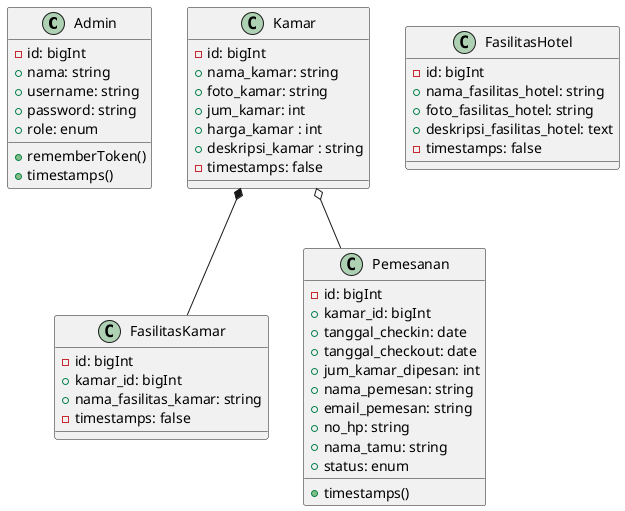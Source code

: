 @startuml DiagramClassHotel

class Admin {
    -id: bigInt
    +nama: string
    +username: string
    +password: string
    +role: enum
    +rememberToken()
    +timestamps()
}

class Kamar{
    -id: bigInt
    +nama_kamar: string
    +foto_kamar: string
    +jum_kamar: int
    +harga_kamar : int
    +deskripsi_kamar : string
    -timestamps: false
}

class FasilitasKamar {
    -id: bigInt
    +kamar_id: bigInt
    +nama_fasilitas_kamar: string
    -timestamps: false
}

class FasilitasHotel {
    -id: bigInt
    +nama_fasilitas_hotel: string
    +foto_fasilitas_hotel: string
    +deskripsi_fasilitas_hotel: text
    -timestamps: false
}

class Pemesanan {
    -id: bigInt
    +kamar_id: bigInt
    +tanggal_checkin: date
    +tanggal_checkout: date
    +jum_kamar_dipesan: int
    +nama_pemesan: string
    +email_pemesan: string
    +no_hp: string
    +nama_tamu: string
    +status: enum
    +timestamps()
}

Kamar *-- FasilitasKamar
Kamar o-- Pemesanan

@enduml
